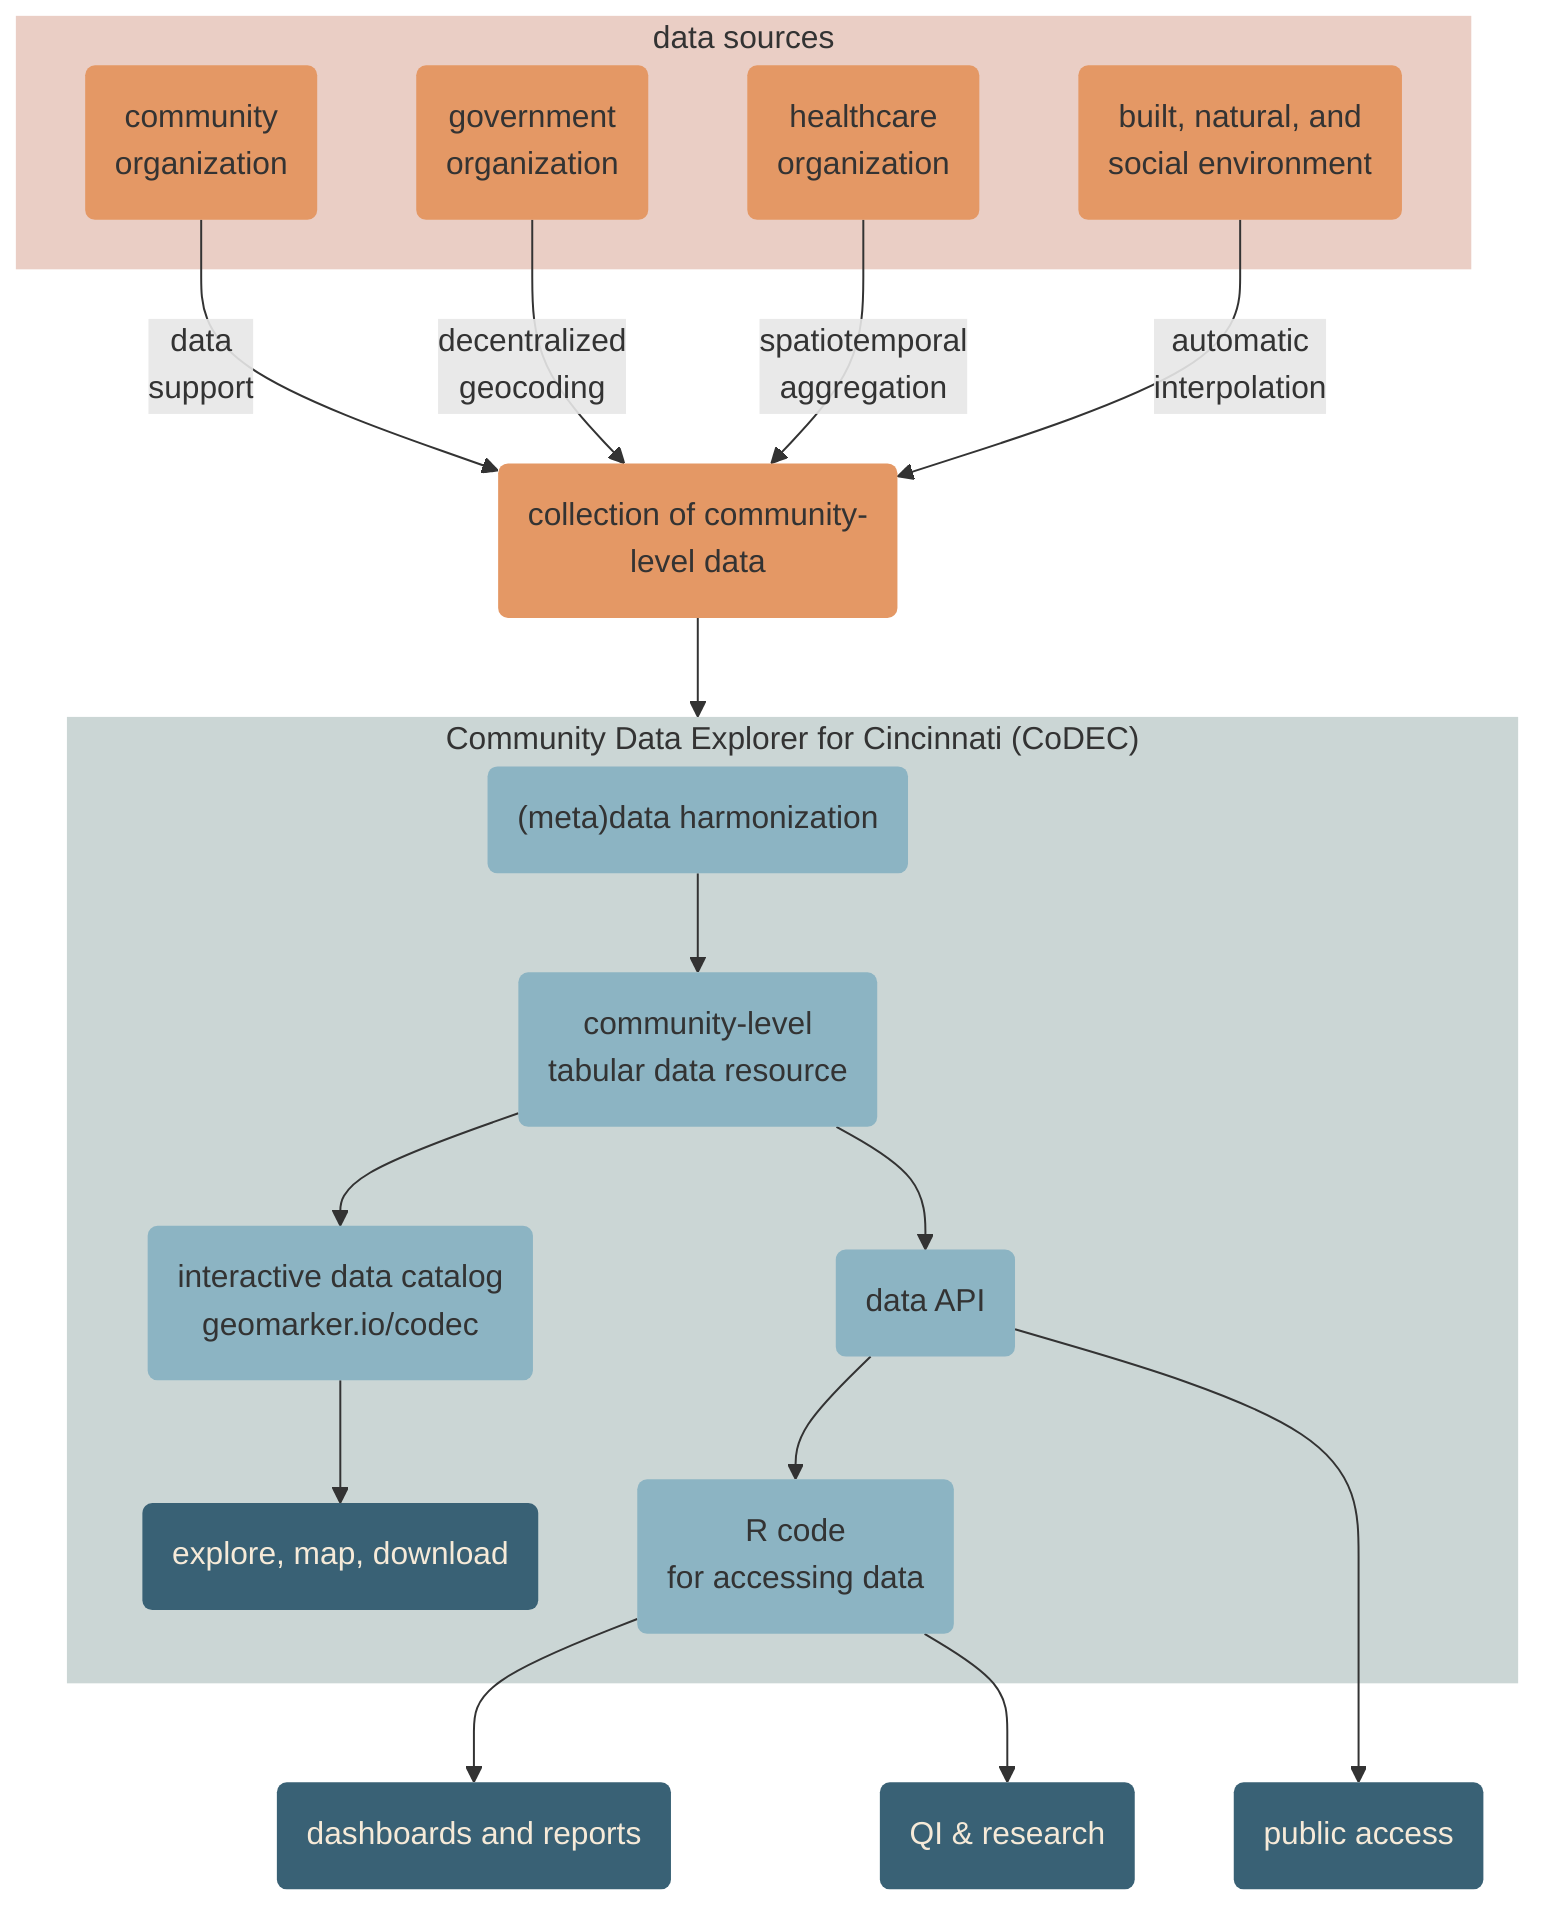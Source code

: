 %%{init: { "fontFamily": "arial" } }%%

flowchart TD

classDef I fill:#E49865,stroke:#333,stroke-width:0px;
classDef II fill:#EACEC5,stroke:#333,stroke-width:0px;
classDef III fill:#CBD6D5,stroke:#333,stroke-width:0px;
classDef IIII fill:#8CB4C3,stroke:#333,stroke-width:0px;
classDef V fill:#396175,color:#F6EAD8,stroke:#333,stroke-width:0px;

subgraph source-box [data sources]
    org(community \norganization):::I
    jfs(government \n organization):::I
    cchmc("healthcare \n organization"):::I
    acs("built, natural, and \n social environment"):::I
end
class source-box II

stage(collection of community-\nlevel data):::I

org --> |"data \n support"| stage
jfs --> |decentralized \n geocoding| stage
cchmc --> |spatiotemporal \n aggregation| stage
acs --> |automatic \n interpolation| stage
stage --> codec-box

subgraph codec-box ["Community Data Explorer for Cincinnati (CoDEC)"]
    ingest("(meta)data harmonization"):::IIII
    data(community-level \n tabular data resource):::IIII
    data-catalog("interactive data catalog\n geomarker.io/codec"):::IIII
    ingest --> data
    data --> data-catalog
    data --> api(data API):::IIII
    api --> bindings(R code \n for accessing data):::IIII
    data-catalog --> download(explore, map, download):::V
end

class codec-box III

bindings --> dashboard("dashboards and reports"):::V
bindings --> qr(QI & research):::V
api ---> anywhere(public access):::V
